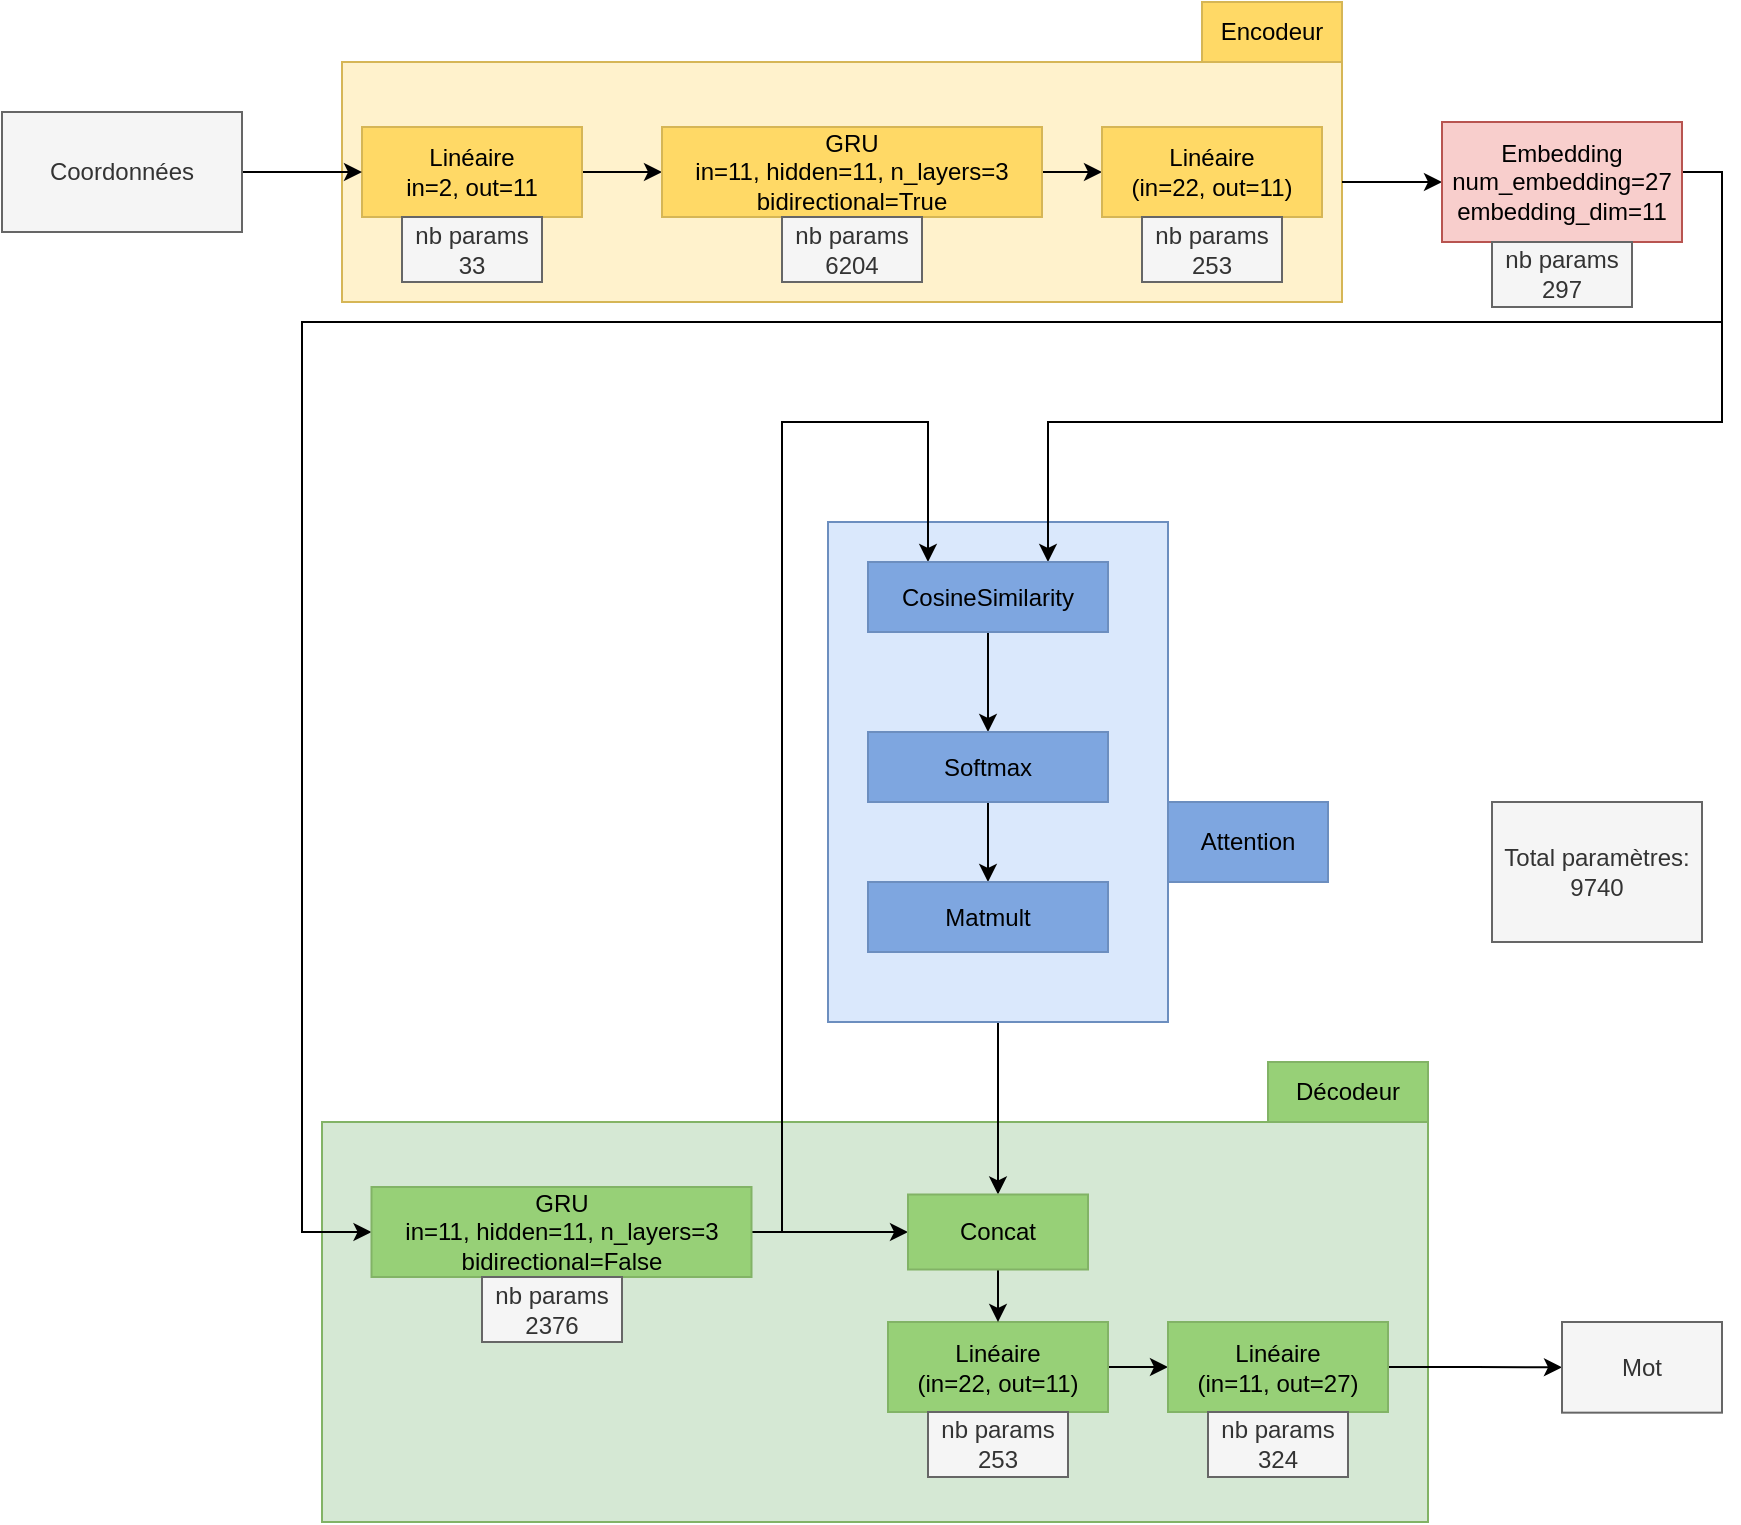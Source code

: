 <mxfile version="24.8.6">
  <diagram id="V5jgR_5ZdsRST_5wzo_A" name="Page-1">
    <mxGraphModel dx="1553" dy="1318" grid="1" gridSize="10" guides="1" tooltips="1" connect="1" arrows="1" fold="1" page="1" pageScale="1" pageWidth="827" pageHeight="1169" math="0" shadow="0">
      <root>
        <mxCell id="0" />
        <mxCell id="1" parent="0" />
        <mxCell id="4aNznuuZZJbm2PjQcabz-6" value="" style="rounded=0;whiteSpace=wrap;html=1;fillColor=#d5e8d4;strokeColor=#82b366;" parent="1" vertex="1">
          <mxGeometry x="100" y="840" width="553" height="200" as="geometry" />
        </mxCell>
        <mxCell id="jfe7JotmBAtW4IiV6107-9" style="edgeStyle=orthogonalEdgeStyle;rounded=0;orthogonalLoop=1;jettySize=auto;html=1;entryX=0.5;entryY=0;entryDx=0;entryDy=0;" parent="1" source="4aNznuuZZJbm2PjQcabz-8" target="jfe7JotmBAtW4IiV6107-7" edge="1">
          <mxGeometry relative="1" as="geometry" />
        </mxCell>
        <mxCell id="4aNznuuZZJbm2PjQcabz-8" value="" style="rounded=0;whiteSpace=wrap;html=1;fillColor=#dae8fc;strokeColor=#6c8ebf;" parent="1" vertex="1">
          <mxGeometry x="353" y="540" width="170" height="250" as="geometry" />
        </mxCell>
        <mxCell id="4aNznuuZZJbm2PjQcabz-2" value="Encodeur" style="rounded=0;whiteSpace=wrap;html=1;strokeColor=#d6b656;fillColor=#FFD966;" parent="1" vertex="1">
          <mxGeometry x="540" y="280" width="70" height="30" as="geometry" />
        </mxCell>
        <mxCell id="4aNznuuZZJbm2PjQcabz-4" value="Décodeur" style="rounded=0;whiteSpace=wrap;html=1;strokeColor=#82b366;fillColor=#97D077;" parent="1" vertex="1">
          <mxGeometry x="573" y="810" width="80" height="30" as="geometry" />
        </mxCell>
        <mxCell id="4aNznuuZZJbm2PjQcabz-5" value="" style="rounded=0;whiteSpace=wrap;html=1;fillColor=#fff2cc;strokeColor=#d6b656;" parent="1" vertex="1">
          <mxGeometry x="110" y="310" width="500" height="120" as="geometry" />
        </mxCell>
        <mxCell id="4aNznuuZZJbm2PjQcabz-7" value="Attention" style="rounded=0;whiteSpace=wrap;html=1;strokeColor=#6c8ebf;fillColor=#7EA6E0;" parent="1" vertex="1">
          <mxGeometry x="523" y="680" width="80" height="40" as="geometry" />
        </mxCell>
        <mxCell id="4aNznuuZZJbm2PjQcabz-11" style="edgeStyle=orthogonalEdgeStyle;rounded=0;orthogonalLoop=1;jettySize=auto;html=1;exitX=1;exitY=0.5;exitDx=0;exitDy=0;" parent="1" source="4aNznuuZZJbm2PjQcabz-9" target="4aNznuuZZJbm2PjQcabz-10" edge="1">
          <mxGeometry relative="1" as="geometry" />
        </mxCell>
        <mxCell id="4aNznuuZZJbm2PjQcabz-9" value="Linéaire&lt;br&gt;in=2, out=11" style="rounded=0;whiteSpace=wrap;html=1;strokeColor=#d6b656;fillColor=#FFD966;" parent="1" vertex="1">
          <mxGeometry x="120" y="342.5" width="110" height="45" as="geometry" />
        </mxCell>
        <mxCell id="4aNznuuZZJbm2PjQcabz-14" style="edgeStyle=orthogonalEdgeStyle;rounded=0;orthogonalLoop=1;jettySize=auto;html=1;exitX=1;exitY=0.5;exitDx=0;exitDy=0;entryX=0;entryY=0.5;entryDx=0;entryDy=0;" parent="1" source="4aNznuuZZJbm2PjQcabz-10" target="4aNznuuZZJbm2PjQcabz-13" edge="1">
          <mxGeometry relative="1" as="geometry" />
        </mxCell>
        <mxCell id="4aNznuuZZJbm2PjQcabz-10" value="GRU&lt;br&gt;in=11, hidden=11, n_layers=3&lt;br&gt;bidirectional=True" style="rounded=0;whiteSpace=wrap;html=1;strokeColor=#d6b656;fillColor=#FFD966;" parent="1" vertex="1">
          <mxGeometry x="270" y="342.5" width="190" height="45" as="geometry" />
        </mxCell>
        <mxCell id="4aNznuuZZJbm2PjQcabz-13" value="Linéaire&lt;br&gt;(in=22, out=11)" style="rounded=0;whiteSpace=wrap;html=1;strokeColor=#d6b656;fillColor=#FFD966;" parent="1" vertex="1">
          <mxGeometry x="490" y="342.5" width="110" height="45" as="geometry" />
        </mxCell>
        <mxCell id="4aNznuuZZJbm2PjQcabz-15" value="" style="endArrow=classic;html=1;exitX=1;exitY=0.5;exitDx=0;exitDy=0;" parent="1" source="4aNznuuZZJbm2PjQcabz-5" target="4aNznuuZZJbm2PjQcabz-16" edge="1">
          <mxGeometry width="50" height="50" relative="1" as="geometry">
            <mxPoint x="590" y="350" as="sourcePoint" />
            <mxPoint x="640" y="365" as="targetPoint" />
          </mxGeometry>
        </mxCell>
        <mxCell id="4aNznuuZZJbm2PjQcabz-41" style="edgeStyle=orthogonalEdgeStyle;rounded=0;orthogonalLoop=1;jettySize=auto;html=1;exitX=1;exitY=0.5;exitDx=0;exitDy=0;entryX=0;entryY=0.5;entryDx=0;entryDy=0;" parent="1" source="4aNznuuZZJbm2PjQcabz-16" target="4aNznuuZZJbm2PjQcabz-19" edge="1">
          <mxGeometry relative="1" as="geometry">
            <Array as="points">
              <mxPoint x="800" y="365" />
              <mxPoint x="800" y="440" />
              <mxPoint x="90" y="440" />
              <mxPoint x="90" y="895" />
            </Array>
          </mxGeometry>
        </mxCell>
        <mxCell id="jfe7JotmBAtW4IiV6107-4" style="edgeStyle=orthogonalEdgeStyle;rounded=0;orthogonalLoop=1;jettySize=auto;html=1;exitX=1;exitY=0.5;exitDx=0;exitDy=0;entryX=0.75;entryY=0;entryDx=0;entryDy=0;" parent="1" source="4aNznuuZZJbm2PjQcabz-16" target="4aNznuuZZJbm2PjQcabz-24" edge="1">
          <mxGeometry relative="1" as="geometry">
            <Array as="points">
              <mxPoint x="800" y="365" />
              <mxPoint x="800" y="490" />
              <mxPoint x="463" y="490" />
            </Array>
          </mxGeometry>
        </mxCell>
        <mxCell id="4aNznuuZZJbm2PjQcabz-16" value="Embedding&lt;br&gt;num_embedding=27&lt;br&gt;embedding_dim=11" style="rounded=0;whiteSpace=wrap;html=1;fillColor=#f8cecc;strokeColor=#b85450;" parent="1" vertex="1">
          <mxGeometry x="660" y="340" width="120" height="60" as="geometry" />
        </mxCell>
        <mxCell id="jfe7JotmBAtW4IiV6107-5" style="edgeStyle=orthogonalEdgeStyle;rounded=0;orthogonalLoop=1;jettySize=auto;html=1;exitX=1;exitY=0.5;exitDx=0;exitDy=0;entryX=0.25;entryY=0;entryDx=0;entryDy=0;" parent="1" source="4aNznuuZZJbm2PjQcabz-19" target="4aNznuuZZJbm2PjQcabz-24" edge="1">
          <mxGeometry relative="1" as="geometry">
            <mxPoint x="340" y="500.0" as="targetPoint" />
            <Array as="points">
              <mxPoint x="330" y="895" />
              <mxPoint x="330" y="490" />
              <mxPoint x="403" y="490" />
            </Array>
          </mxGeometry>
        </mxCell>
        <mxCell id="jfe7JotmBAtW4IiV6107-8" style="edgeStyle=orthogonalEdgeStyle;rounded=0;orthogonalLoop=1;jettySize=auto;html=1;exitX=1;exitY=0.5;exitDx=0;exitDy=0;" parent="1" source="4aNznuuZZJbm2PjQcabz-19" target="jfe7JotmBAtW4IiV6107-7" edge="1">
          <mxGeometry relative="1" as="geometry" />
        </mxCell>
        <mxCell id="4aNznuuZZJbm2PjQcabz-19" value="GRU&lt;br&gt;in=11, hidden=11, n_layers=3&lt;br&gt;bidirectional=False" style="rounded=0;whiteSpace=wrap;html=1;strokeColor=#82b366;fillColor=#97D077;" parent="1" vertex="1">
          <mxGeometry x="124.75" y="872.5" width="190" height="45" as="geometry" />
        </mxCell>
        <mxCell id="4aNznuuZZJbm2PjQcabz-23" style="edgeStyle=orthogonalEdgeStyle;rounded=0;orthogonalLoop=1;jettySize=auto;html=1;exitX=1;exitY=0.5;exitDx=0;exitDy=0;entryX=0;entryY=0.5;entryDx=0;entryDy=0;" parent="1" source="4aNznuuZZJbm2PjQcabz-20" target="4aNznuuZZJbm2PjQcabz-21" edge="1">
          <mxGeometry relative="1" as="geometry" />
        </mxCell>
        <mxCell id="4aNznuuZZJbm2PjQcabz-20" value="Linéaire&lt;br&gt;(in=22, out=11)" style="rounded=0;whiteSpace=wrap;html=1;strokeColor=#82b366;fillColor=#97D077;" parent="1" vertex="1">
          <mxGeometry x="383" y="940" width="110" height="45" as="geometry" />
        </mxCell>
        <mxCell id="4aNznuuZZJbm2PjQcabz-44" style="edgeStyle=orthogonalEdgeStyle;rounded=0;orthogonalLoop=1;jettySize=auto;html=1;exitX=1;exitY=0.5;exitDx=0;exitDy=0;" parent="1" source="4aNznuuZZJbm2PjQcabz-21" target="4aNznuuZZJbm2PjQcabz-45" edge="1">
          <mxGeometry relative="1" as="geometry">
            <mxPoint x="753" y="894.667" as="targetPoint" />
          </mxGeometry>
        </mxCell>
        <mxCell id="4aNznuuZZJbm2PjQcabz-21" value="Linéaire&lt;br&gt;(in=11, out=27)" style="rounded=0;whiteSpace=wrap;html=1;strokeColor=#82b366;fillColor=#97D077;" parent="1" vertex="1">
          <mxGeometry x="523" y="940" width="110" height="45" as="geometry" />
        </mxCell>
        <mxCell id="4aNznuuZZJbm2PjQcabz-36" style="edgeStyle=orthogonalEdgeStyle;rounded=0;orthogonalLoop=1;jettySize=auto;html=1;exitX=0.5;exitY=1;exitDx=0;exitDy=0;entryX=0.5;entryY=0;entryDx=0;entryDy=0;" parent="1" source="4aNznuuZZJbm2PjQcabz-24" target="4aNznuuZZJbm2PjQcabz-25" edge="1">
          <mxGeometry relative="1" as="geometry" />
        </mxCell>
        <mxCell id="4aNznuuZZJbm2PjQcabz-24" value="CosineSimilarity" style="rounded=0;whiteSpace=wrap;html=1;strokeColor=#6c8ebf;fillColor=#7EA6E0;" parent="1" vertex="1">
          <mxGeometry x="373" y="560" width="120" height="35" as="geometry" />
        </mxCell>
        <mxCell id="jfe7JotmBAtW4IiV6107-16" style="edgeStyle=orthogonalEdgeStyle;rounded=0;orthogonalLoop=1;jettySize=auto;html=1;exitX=0.5;exitY=1;exitDx=0;exitDy=0;entryX=0.5;entryY=0;entryDx=0;entryDy=0;" parent="1" source="4aNznuuZZJbm2PjQcabz-25" target="jfe7JotmBAtW4IiV6107-15" edge="1">
          <mxGeometry relative="1" as="geometry" />
        </mxCell>
        <mxCell id="4aNznuuZZJbm2PjQcabz-25" value="Softmax" style="rounded=0;whiteSpace=wrap;html=1;strokeColor=#6c8ebf;fillColor=#7EA6E0;" parent="1" vertex="1">
          <mxGeometry x="373" y="645" width="120" height="35" as="geometry" />
        </mxCell>
        <mxCell id="4aNznuuZZJbm2PjQcabz-45" value="Mot" style="rounded=0;whiteSpace=wrap;html=1;fillColor=#f5f5f5;strokeColor=#666666;fontColor=#333333;" parent="1" vertex="1">
          <mxGeometry x="720" y="940" width="80" height="45.33" as="geometry" />
        </mxCell>
        <mxCell id="4aNznuuZZJbm2PjQcabz-47" style="edgeStyle=orthogonalEdgeStyle;rounded=0;orthogonalLoop=1;jettySize=auto;html=1;exitX=1;exitY=0.5;exitDx=0;exitDy=0;entryX=0;entryY=0.5;entryDx=0;entryDy=0;" parent="1" source="4aNznuuZZJbm2PjQcabz-46" target="4aNznuuZZJbm2PjQcabz-9" edge="1">
          <mxGeometry relative="1" as="geometry" />
        </mxCell>
        <mxCell id="4aNznuuZZJbm2PjQcabz-46" value="Coordonnées" style="rounded=0;whiteSpace=wrap;html=1;fillColor=#f5f5f5;strokeColor=#666666;fontColor=#333333;" parent="1" vertex="1">
          <mxGeometry x="-60" y="335" width="120" height="60" as="geometry" />
        </mxCell>
        <mxCell id="jfe7JotmBAtW4IiV6107-10" style="edgeStyle=orthogonalEdgeStyle;rounded=0;orthogonalLoop=1;jettySize=auto;html=1;exitX=0.5;exitY=1;exitDx=0;exitDy=0;entryX=0.5;entryY=0;entryDx=0;entryDy=0;" parent="1" source="jfe7JotmBAtW4IiV6107-7" target="4aNznuuZZJbm2PjQcabz-20" edge="1">
          <mxGeometry relative="1" as="geometry" />
        </mxCell>
        <mxCell id="jfe7JotmBAtW4IiV6107-7" value="Concat" style="rounded=0;whiteSpace=wrap;html=1;strokeColor=#82b366;fillColor=#97D077;" parent="1" vertex="1">
          <mxGeometry x="393" y="876.25" width="90" height="37.5" as="geometry" />
        </mxCell>
        <mxCell id="jfe7JotmBAtW4IiV6107-11" value="nb params&lt;div&gt;33&lt;/div&gt;" style="rounded=0;whiteSpace=wrap;html=1;fillColor=#f5f5f5;fontColor=#333333;strokeColor=#666666;" parent="1" vertex="1">
          <mxGeometry x="140" y="387.5" width="70" height="32.5" as="geometry" />
        </mxCell>
        <mxCell id="jfe7JotmBAtW4IiV6107-12" value="nb params&lt;div&gt;6204&lt;/div&gt;" style="rounded=0;whiteSpace=wrap;html=1;fillColor=#f5f5f5;fontColor=#333333;strokeColor=#666666;" parent="1" vertex="1">
          <mxGeometry x="330" y="387.5" width="70" height="32.5" as="geometry" />
        </mxCell>
        <mxCell id="jfe7JotmBAtW4IiV6107-13" value="nb params&lt;div&gt;253&lt;/div&gt;" style="rounded=0;whiteSpace=wrap;html=1;fillColor=#f5f5f5;fontColor=#333333;strokeColor=#666666;" parent="1" vertex="1">
          <mxGeometry x="510" y="387.5" width="70" height="32.5" as="geometry" />
        </mxCell>
        <mxCell id="jfe7JotmBAtW4IiV6107-14" value="nb params&lt;div&gt;297&lt;/div&gt;" style="rounded=0;whiteSpace=wrap;html=1;fillColor=#f5f5f5;fontColor=#333333;strokeColor=#666666;" parent="1" vertex="1">
          <mxGeometry x="685" y="400" width="70" height="32.5" as="geometry" />
        </mxCell>
        <mxCell id="jfe7JotmBAtW4IiV6107-15" value="Matmult" style="rounded=0;whiteSpace=wrap;html=1;strokeColor=#6c8ebf;fillColor=#7EA6E0;" parent="1" vertex="1">
          <mxGeometry x="373" y="720" width="120" height="35" as="geometry" />
        </mxCell>
        <mxCell id="jfe7JotmBAtW4IiV6107-17" value="nb params&lt;div&gt;2376&lt;/div&gt;" style="rounded=0;whiteSpace=wrap;html=1;fillColor=#f5f5f5;fontColor=#333333;strokeColor=#666666;" parent="1" vertex="1">
          <mxGeometry x="180" y="917.5" width="70" height="32.5" as="geometry" />
        </mxCell>
        <mxCell id="jfe7JotmBAtW4IiV6107-18" value="nb params&lt;div&gt;253&lt;/div&gt;" style="rounded=0;whiteSpace=wrap;html=1;fillColor=#f5f5f5;fontColor=#333333;strokeColor=#666666;" parent="1" vertex="1">
          <mxGeometry x="403" y="985" width="70" height="32.5" as="geometry" />
        </mxCell>
        <mxCell id="jfe7JotmBAtW4IiV6107-19" value="nb params&lt;div&gt;324&lt;/div&gt;" style="rounded=0;whiteSpace=wrap;html=1;fillColor=#f5f5f5;fontColor=#333333;strokeColor=#666666;" parent="1" vertex="1">
          <mxGeometry x="543" y="985" width="70" height="32.5" as="geometry" />
        </mxCell>
        <mxCell id="jfe7JotmBAtW4IiV6107-20" value="Total paramètres:&lt;div&gt;9740&lt;/div&gt;" style="rounded=0;whiteSpace=wrap;html=1;fillColor=#f5f5f5;fontColor=#333333;strokeColor=#666666;" parent="1" vertex="1">
          <mxGeometry x="685" y="680" width="105" height="70" as="geometry" />
        </mxCell>
      </root>
    </mxGraphModel>
  </diagram>
</mxfile>
